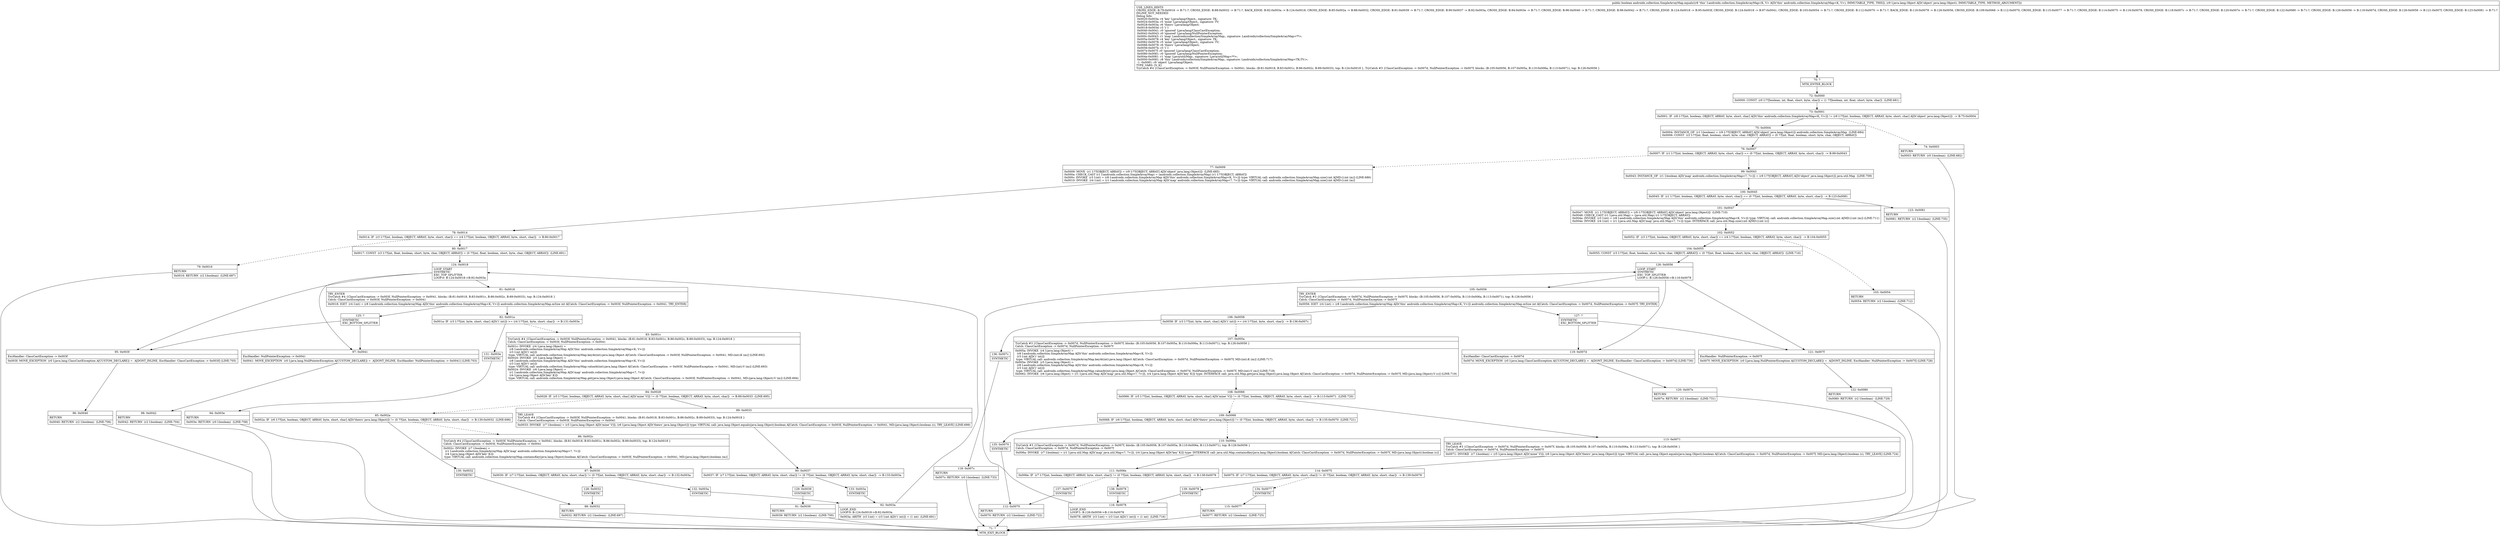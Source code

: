 digraph "CFG forandroidx.collection.SimpleArrayMap.equals(Ljava\/lang\/Object;)Z" {
Node_70 [shape=record,label="{70\:\ ?|MTH_ENTER_BLOCK\l}"];
Node_72 [shape=record,label="{72\:\ 0x0000|0x0000: CONST  (r0 I:??[boolean, int, float, short, byte, char]) = (1 ??[boolean, int, float, short, byte, char])  (LINE:681)\l}"];
Node_73 [shape=record,label="{73\:\ 0x0001|0x0001: IF  (r8 I:??[int, boolean, OBJECT, ARRAY, byte, short, char] A[D('this' androidx.collection.SimpleArrayMap\<K, V\>)]) != (r9 I:??[int, boolean, OBJECT, ARRAY, byte, short, char] A[D('object' java.lang.Object)])  \-\> B:75:0x0004 \l}"];
Node_74 [shape=record,label="{74\:\ 0x0003|RETURN\l|0x0003: RETURN  (r0 I:boolean)  (LINE:682)\l}"];
Node_71 [shape=record,label="{71\:\ ?|MTH_EXIT_BLOCK\l}"];
Node_75 [shape=record,label="{75\:\ 0x0004|0x0004: INSTANCE_OF  (r1 I:boolean) = (r9 I:??[OBJECT, ARRAY] A[D('object' java.lang.Object)]) androidx.collection.SimpleArrayMap  (LINE:684)\l0x0006: CONST  (r2 I:??[int, float, boolean, short, byte, char, OBJECT, ARRAY]) = (0 ??[int, float, boolean, short, byte, char, OBJECT, ARRAY]) \l}"];
Node_76 [shape=record,label="{76\:\ 0x0007|0x0007: IF  (r1 I:??[int, boolean, OBJECT, ARRAY, byte, short, char]) == (0 ??[int, boolean, OBJECT, ARRAY, byte, short, char])  \-\> B:99:0x0043 \l}"];
Node_77 [shape=record,label="{77\:\ 0x0009|0x0009: MOVE  (r1 I:??[OBJECT, ARRAY]) = (r9 I:??[OBJECT, ARRAY] A[D('object' java.lang.Object)])  (LINE:685)\l0x000a: CHECK_CAST (r1 I:androidx.collection.SimpleArrayMap) = (androidx.collection.SimpleArrayMap) (r1 I:??[OBJECT, ARRAY]) \l0x000c: INVOKE  (r3 I:int) = (r8 I:androidx.collection.SimpleArrayMap A[D('this' androidx.collection.SimpleArrayMap\<K, V\>)]) type: VIRTUAL call: androidx.collection.SimpleArrayMap.size():int A[MD:():int (m)] (LINE:686)\l0x0010: INVOKE  (r4 I:int) = (r1 I:androidx.collection.SimpleArrayMap A[D('map' androidx.collection.SimpleArrayMap\<?, ?\>)]) type: VIRTUAL call: androidx.collection.SimpleArrayMap.size():int A[MD:():int (m)]\l}"];
Node_78 [shape=record,label="{78\:\ 0x0014|0x0014: IF  (r3 I:??[int, boolean, OBJECT, ARRAY, byte, short, char]) == (r4 I:??[int, boolean, OBJECT, ARRAY, byte, short, char])  \-\> B:80:0x0017 \l}"];
Node_79 [shape=record,label="{79\:\ 0x0016|RETURN\l|0x0016: RETURN  (r2 I:boolean)  (LINE:687)\l}"];
Node_80 [shape=record,label="{80\:\ 0x0017|0x0017: CONST  (r3 I:??[int, float, boolean, short, byte, char, OBJECT, ARRAY]) = (0 ??[int, float, boolean, short, byte, char, OBJECT, ARRAY])  (LINE:691)\l}"];
Node_124 [shape=record,label="{124\:\ 0x0018|LOOP_START\lSYNTHETIC\lEXC_TOP_SPLITTER\lLOOP:0: B:124:0x0018\-\>B:92:0x003a\l}"];
Node_81 [shape=record,label="{81\:\ 0x0018|TRY_ENTER\lTryCatch #4 \{ClassCastException \-\> 0x003f, NullPointerException \-\> 0x0041, blocks: (B:81:0x0018, B:83:0x001c, B:86:0x002c, B:89:0x0033), top: B:124:0x0018 \}\lCatch: ClassCastException \-\> 0x003f, NullPointerException \-\> 0x0041\l|0x0018: IGET  (r4 I:int) = (r8 I:androidx.collection.SimpleArrayMap A[D('this' androidx.collection.SimpleArrayMap\<K, V\>)]) androidx.collection.SimpleArrayMap.mSize int A[Catch: ClassCastException \-\> 0x003f, NullPointerException \-\> 0x0041, TRY_ENTER]\l}"];
Node_82 [shape=record,label="{82\:\ 0x001a|0x001a: IF  (r3 I:??[int, byte, short, char] A[D('i' int)]) \>= (r4 I:??[int, byte, short, char])  \-\> B:131:0x003e \l}"];
Node_83 [shape=record,label="{83\:\ 0x001c|TryCatch #4 \{ClassCastException \-\> 0x003f, NullPointerException \-\> 0x0041, blocks: (B:81:0x0018, B:83:0x001c, B:86:0x002c, B:89:0x0033), top: B:124:0x0018 \}\lCatch: ClassCastException \-\> 0x003f, NullPointerException \-\> 0x0041\l|0x001c: INVOKE  (r4 I:java.lang.Object) = \l  (r8 I:androidx.collection.SimpleArrayMap A[D('this' androidx.collection.SimpleArrayMap\<K, V\>)])\l  (r3 I:int A[D('i' int)])\l type: VIRTUAL call: androidx.collection.SimpleArrayMap.keyAt(int):java.lang.Object A[Catch: ClassCastException \-\> 0x003f, NullPointerException \-\> 0x0041, MD:(int):K (m)] (LINE:692)\l0x0020: INVOKE  (r5 I:java.lang.Object) = \l  (r8 I:androidx.collection.SimpleArrayMap A[D('this' androidx.collection.SimpleArrayMap\<K, V\>)])\l  (r3 I:int A[D('i' int)])\l type: VIRTUAL call: androidx.collection.SimpleArrayMap.valueAt(int):java.lang.Object A[Catch: ClassCastException \-\> 0x003f, NullPointerException \-\> 0x0041, MD:(int):V (m)] (LINE:693)\l0x0024: INVOKE  (r6 I:java.lang.Object) = \l  (r1 I:androidx.collection.SimpleArrayMap A[D('map' androidx.collection.SimpleArrayMap\<?, ?\>)])\l  (r4 I:java.lang.Object A[D('key' K)])\l type: VIRTUAL call: androidx.collection.SimpleArrayMap.get(java.lang.Object):java.lang.Object A[Catch: ClassCastException \-\> 0x003f, NullPointerException \-\> 0x0041, MD:(java.lang.Object):V (m)] (LINE:694)\l}"];
Node_84 [shape=record,label="{84\:\ 0x0028|0x0028: IF  (r5 I:??[int, boolean, OBJECT, ARRAY, byte, short, char] A[D('mine' V)]) != (0 ??[int, boolean, OBJECT, ARRAY, byte, short, char])  \-\> B:89:0x0033  (LINE:695)\l}"];
Node_85 [shape=record,label="{85\:\ 0x002a|0x002a: IF  (r6 I:??[int, boolean, OBJECT, ARRAY, byte, short, char] A[D('theirs' java.lang.Object)]) != (0 ??[int, boolean, OBJECT, ARRAY, byte, short, char])  \-\> B:130:0x0032  (LINE:696)\l}"];
Node_86 [shape=record,label="{86\:\ 0x002c|TryCatch #4 \{ClassCastException \-\> 0x003f, NullPointerException \-\> 0x0041, blocks: (B:81:0x0018, B:83:0x001c, B:86:0x002c, B:89:0x0033), top: B:124:0x0018 \}\lCatch: ClassCastException \-\> 0x003f, NullPointerException \-\> 0x0041\l|0x002c: INVOKE  (r7 I:boolean) = \l  (r1 I:androidx.collection.SimpleArrayMap A[D('map' androidx.collection.SimpleArrayMap\<?, ?\>)])\l  (r4 I:java.lang.Object A[D('key' K)])\l type: VIRTUAL call: androidx.collection.SimpleArrayMap.containsKey(java.lang.Object):boolean A[Catch: ClassCastException \-\> 0x003f, NullPointerException \-\> 0x0041, MD:(java.lang.Object):boolean (m)]\l}"];
Node_87 [shape=record,label="{87\:\ 0x0030|0x0030: IF  (r7 I:??[int, boolean, OBJECT, ARRAY, byte, short, char]) != (0 ??[int, boolean, OBJECT, ARRAY, byte, short, char])  \-\> B:132:0x003a \l}"];
Node_128 [shape=record,label="{128\:\ 0x0032|SYNTHETIC\l}"];
Node_88 [shape=record,label="{88\:\ 0x0032|RETURN\l|0x0032: RETURN  (r2 I:boolean)  (LINE:697)\l}"];
Node_132 [shape=record,label="{132\:\ 0x003a|SYNTHETIC\l}"];
Node_92 [shape=record,label="{92\:\ 0x003a|LOOP_END\lLOOP:0: B:124:0x0018\-\>B:92:0x003a\l|0x003a: ARITH  (r3 I:int) = (r3 I:int A[D('i' int)]) + (1 int)  (LINE:691)\l}"];
Node_130 [shape=record,label="{130\:\ 0x0032|SYNTHETIC\l}"];
Node_89 [shape=record,label="{89\:\ 0x0033|TRY_LEAVE\lTryCatch #4 \{ClassCastException \-\> 0x003f, NullPointerException \-\> 0x0041, blocks: (B:81:0x0018, B:83:0x001c, B:86:0x002c, B:89:0x0033), top: B:124:0x0018 \}\lCatch: ClassCastException \-\> 0x003f, NullPointerException \-\> 0x0041\l|0x0033: INVOKE  (r7 I:boolean) = (r5 I:java.lang.Object A[D('mine' V)]), (r6 I:java.lang.Object A[D('theirs' java.lang.Object)]) type: VIRTUAL call: java.lang.Object.equals(java.lang.Object):boolean A[Catch: ClassCastException \-\> 0x003f, NullPointerException \-\> 0x0041, MD:(java.lang.Object):boolean (c), TRY_LEAVE] (LINE:699)\l}"];
Node_90 [shape=record,label="{90\:\ 0x0037|0x0037: IF  (r7 I:??[int, boolean, OBJECT, ARRAY, byte, short, char]) != (0 ??[int, boolean, OBJECT, ARRAY, byte, short, char])  \-\> B:133:0x003a \l}"];
Node_129 [shape=record,label="{129\:\ 0x0039|SYNTHETIC\l}"];
Node_91 [shape=record,label="{91\:\ 0x0039|RETURN\l|0x0039: RETURN  (r2 I:boolean)  (LINE:700)\l}"];
Node_133 [shape=record,label="{133\:\ 0x003a|SYNTHETIC\l}"];
Node_131 [shape=record,label="{131\:\ 0x003e|SYNTHETIC\l}"];
Node_94 [shape=record,label="{94\:\ 0x003e|RETURN\l|0x003e: RETURN  (r0 I:boolean)  (LINE:708)\l}"];
Node_125 [shape=record,label="{125\:\ ?|SYNTHETIC\lEXC_BOTTOM_SPLITTER\l}"];
Node_95 [shape=record,label="{95\:\ 0x003f|ExcHandler: ClassCastException \-\> 0x003f\l|0x003f: MOVE_EXCEPTION  (r0 I:java.lang.ClassCastException A[CUSTOM_DECLARE]) =  A[DONT_INLINE, ExcHandler: ClassCastException \-\> 0x003f] (LINE:705)\l}"];
Node_96 [shape=record,label="{96\:\ 0x0040|RETURN\l|0x0040: RETURN  (r2 I:boolean)  (LINE:706)\l}"];
Node_97 [shape=record,label="{97\:\ 0x0041|ExcHandler: NullPointerException \-\> 0x0041\l|0x0041: MOVE_EXCEPTION  (r0 I:java.lang.NullPointerException A[CUSTOM_DECLARE]) =  A[DONT_INLINE, ExcHandler: NullPointerException \-\> 0x0041] (LINE:703)\l}"];
Node_98 [shape=record,label="{98\:\ 0x0042|RETURN\l|0x0042: RETURN  (r2 I:boolean)  (LINE:704)\l}"];
Node_99 [shape=record,label="{99\:\ 0x0043|0x0043: INSTANCE_OF  (r1 I:boolean A[D('map' androidx.collection.SimpleArrayMap\<?, ?\>)]) = (r9 I:??[OBJECT, ARRAY] A[D('object' java.lang.Object)]) java.util.Map  (LINE:709)\l}"];
Node_100 [shape=record,label="{100\:\ 0x0045|0x0045: IF  (r1 I:??[int, boolean, OBJECT, ARRAY, byte, short, char]) == (0 ??[int, boolean, OBJECT, ARRAY, byte, short, char])  \-\> B:123:0x0081 \l}"];
Node_101 [shape=record,label="{101\:\ 0x0047|0x0047: MOVE  (r1 I:??[OBJECT, ARRAY]) = (r9 I:??[OBJECT, ARRAY] A[D('object' java.lang.Object)])  (LINE:710)\l0x0048: CHECK_CAST (r1 I:java.util.Map) = (java.util.Map) (r1 I:??[OBJECT, ARRAY]) \l0x004a: INVOKE  (r3 I:int) = (r8 I:androidx.collection.SimpleArrayMap A[D('this' androidx.collection.SimpleArrayMap\<K, V\>)]) type: VIRTUAL call: androidx.collection.SimpleArrayMap.size():int A[MD:():int (m)] (LINE:711)\l0x004e: INVOKE  (r4 I:int) = (r1 I:java.util.Map A[D('map' java.util.Map\<?, ?\>)]) type: INTERFACE call: java.util.Map.size():int A[MD:():int (c)]\l}"];
Node_102 [shape=record,label="{102\:\ 0x0052|0x0052: IF  (r3 I:??[int, boolean, OBJECT, ARRAY, byte, short, char]) == (r4 I:??[int, boolean, OBJECT, ARRAY, byte, short, char])  \-\> B:104:0x0055 \l}"];
Node_103 [shape=record,label="{103\:\ 0x0054|RETURN\l|0x0054: RETURN  (r2 I:boolean)  (LINE:712)\l}"];
Node_104 [shape=record,label="{104\:\ 0x0055|0x0055: CONST  (r3 I:??[int, float, boolean, short, byte, char, OBJECT, ARRAY]) = (0 ??[int, float, boolean, short, byte, char, OBJECT, ARRAY])  (LINE:716)\l}"];
Node_126 [shape=record,label="{126\:\ 0x0056|LOOP_START\lSYNTHETIC\lEXC_TOP_SPLITTER\lLOOP:1: B:126:0x0056\-\>B:116:0x0078\l}"];
Node_105 [shape=record,label="{105\:\ 0x0056|TRY_ENTER\lTryCatch #3 \{ClassCastException \-\> 0x007d, NullPointerException \-\> 0x007f, blocks: (B:105:0x0056, B:107:0x005a, B:110:0x006a, B:113:0x0071), top: B:126:0x0056 \}\lCatch: ClassCastException \-\> 0x007d, NullPointerException \-\> 0x007f\l|0x0056: IGET  (r4 I:int) = (r8 I:androidx.collection.SimpleArrayMap A[D('this' androidx.collection.SimpleArrayMap\<K, V\>)]) androidx.collection.SimpleArrayMap.mSize int A[Catch: ClassCastException \-\> 0x007d, NullPointerException \-\> 0x007f, TRY_ENTER]\l}"];
Node_106 [shape=record,label="{106\:\ 0x0058|0x0058: IF  (r3 I:??[int, byte, short, char] A[D('i' int)]) \>= (r4 I:??[int, byte, short, char])  \-\> B:136:0x007c \l}"];
Node_107 [shape=record,label="{107\:\ 0x005a|TryCatch #3 \{ClassCastException \-\> 0x007d, NullPointerException \-\> 0x007f, blocks: (B:105:0x0056, B:107:0x005a, B:110:0x006a, B:113:0x0071), top: B:126:0x0056 \}\lCatch: ClassCastException \-\> 0x007d, NullPointerException \-\> 0x007f\l|0x005a: INVOKE  (r4 I:java.lang.Object) = \l  (r8 I:androidx.collection.SimpleArrayMap A[D('this' androidx.collection.SimpleArrayMap\<K, V\>)])\l  (r3 I:int A[D('i' int)])\l type: VIRTUAL call: androidx.collection.SimpleArrayMap.keyAt(int):java.lang.Object A[Catch: ClassCastException \-\> 0x007d, NullPointerException \-\> 0x007f, MD:(int):K (m)] (LINE:717)\l0x005e: INVOKE  (r5 I:java.lang.Object) = \l  (r8 I:androidx.collection.SimpleArrayMap A[D('this' androidx.collection.SimpleArrayMap\<K, V\>)])\l  (r3 I:int A[D('i' int)])\l type: VIRTUAL call: androidx.collection.SimpleArrayMap.valueAt(int):java.lang.Object A[Catch: ClassCastException \-\> 0x007d, NullPointerException \-\> 0x007f, MD:(int):V (m)] (LINE:718)\l0x0062: INVOKE  (r6 I:java.lang.Object) = (r1 I:java.util.Map A[D('map' java.util.Map\<?, ?\>)]), (r4 I:java.lang.Object A[D('key' K)]) type: INTERFACE call: java.util.Map.get(java.lang.Object):java.lang.Object A[Catch: ClassCastException \-\> 0x007d, NullPointerException \-\> 0x007f, MD:(java.lang.Object):V (c)] (LINE:719)\l}"];
Node_108 [shape=record,label="{108\:\ 0x0066|0x0066: IF  (r5 I:??[int, boolean, OBJECT, ARRAY, byte, short, char] A[D('mine' V)]) != (0 ??[int, boolean, OBJECT, ARRAY, byte, short, char])  \-\> B:113:0x0071  (LINE:720)\l}"];
Node_109 [shape=record,label="{109\:\ 0x0068|0x0068: IF  (r6 I:??[int, boolean, OBJECT, ARRAY, byte, short, char] A[D('theirs' java.lang.Object)]) != (0 ??[int, boolean, OBJECT, ARRAY, byte, short, char])  \-\> B:135:0x0070  (LINE:721)\l}"];
Node_110 [shape=record,label="{110\:\ 0x006a|TryCatch #3 \{ClassCastException \-\> 0x007d, NullPointerException \-\> 0x007f, blocks: (B:105:0x0056, B:107:0x005a, B:110:0x006a, B:113:0x0071), top: B:126:0x0056 \}\lCatch: ClassCastException \-\> 0x007d, NullPointerException \-\> 0x007f\l|0x006a: INVOKE  (r7 I:boolean) = (r1 I:java.util.Map A[D('map' java.util.Map\<?, ?\>)]), (r4 I:java.lang.Object A[D('key' K)]) type: INTERFACE call: java.util.Map.containsKey(java.lang.Object):boolean A[Catch: ClassCastException \-\> 0x007d, NullPointerException \-\> 0x007f, MD:(java.lang.Object):boolean (c)]\l}"];
Node_111 [shape=record,label="{111\:\ 0x006e|0x006e: IF  (r7 I:??[int, boolean, OBJECT, ARRAY, byte, short, char]) != (0 ??[int, boolean, OBJECT, ARRAY, byte, short, char])  \-\> B:138:0x0078 \l}"];
Node_137 [shape=record,label="{137\:\ 0x0070|SYNTHETIC\l}"];
Node_112 [shape=record,label="{112\:\ 0x0070|RETURN\l|0x0070: RETURN  (r2 I:boolean)  (LINE:722)\l}"];
Node_138 [shape=record,label="{138\:\ 0x0078|SYNTHETIC\l}"];
Node_116 [shape=record,label="{116\:\ 0x0078|LOOP_END\lLOOP:1: B:126:0x0056\-\>B:116:0x0078\l|0x0078: ARITH  (r3 I:int) = (r3 I:int A[D('i' int)]) + (1 int)  (LINE:716)\l}"];
Node_135 [shape=record,label="{135\:\ 0x0070|SYNTHETIC\l}"];
Node_113 [shape=record,label="{113\:\ 0x0071|TRY_LEAVE\lTryCatch #3 \{ClassCastException \-\> 0x007d, NullPointerException \-\> 0x007f, blocks: (B:105:0x0056, B:107:0x005a, B:110:0x006a, B:113:0x0071), top: B:126:0x0056 \}\lCatch: ClassCastException \-\> 0x007d, NullPointerException \-\> 0x007f\l|0x0071: INVOKE  (r7 I:boolean) = (r5 I:java.lang.Object A[D('mine' V)]), (r6 I:java.lang.Object A[D('theirs' java.lang.Object)]) type: VIRTUAL call: java.lang.Object.equals(java.lang.Object):boolean A[Catch: ClassCastException \-\> 0x007d, NullPointerException \-\> 0x007f, MD:(java.lang.Object):boolean (c), TRY_LEAVE] (LINE:724)\l}"];
Node_114 [shape=record,label="{114\:\ 0x0075|0x0075: IF  (r7 I:??[int, boolean, OBJECT, ARRAY, byte, short, char]) != (0 ??[int, boolean, OBJECT, ARRAY, byte, short, char])  \-\> B:139:0x0078 \l}"];
Node_134 [shape=record,label="{134\:\ 0x0077|SYNTHETIC\l}"];
Node_115 [shape=record,label="{115\:\ 0x0077|RETURN\l|0x0077: RETURN  (r2 I:boolean)  (LINE:725)\l}"];
Node_139 [shape=record,label="{139\:\ 0x0078|SYNTHETIC\l}"];
Node_136 [shape=record,label="{136\:\ 0x007c|SYNTHETIC\l}"];
Node_118 [shape=record,label="{118\:\ 0x007c|RETURN\l|0x007c: RETURN  (r0 I:boolean)  (LINE:733)\l}"];
Node_127 [shape=record,label="{127\:\ ?|SYNTHETIC\lEXC_BOTTOM_SPLITTER\l}"];
Node_119 [shape=record,label="{119\:\ 0x007d|ExcHandler: ClassCastException \-\> 0x007d\l|0x007d: MOVE_EXCEPTION  (r0 I:java.lang.ClassCastException A[CUSTOM_DECLARE]) =  A[DONT_INLINE, ExcHandler: ClassCastException \-\> 0x007d] (LINE:730)\l}"];
Node_120 [shape=record,label="{120\:\ 0x007e|RETURN\l|0x007e: RETURN  (r2 I:boolean)  (LINE:731)\l}"];
Node_121 [shape=record,label="{121\:\ 0x007f|ExcHandler: NullPointerException \-\> 0x007f\l|0x007f: MOVE_EXCEPTION  (r0 I:java.lang.NullPointerException A[CUSTOM_DECLARE]) =  A[DONT_INLINE, ExcHandler: NullPointerException \-\> 0x007f] (LINE:728)\l}"];
Node_122 [shape=record,label="{122\:\ 0x0080|RETURN\l|0x0080: RETURN  (r2 I:boolean)  (LINE:729)\l}"];
Node_123 [shape=record,label="{123\:\ 0x0081|RETURN\l|0x0081: RETURN  (r2 I:boolean)  (LINE:735)\l}"];
MethodNode[shape=record,label="{public boolean androidx.collection.SimpleArrayMap.equals((r8 'this' I:androidx.collection.SimpleArrayMap\<K, V\> A[D('this' androidx.collection.SimpleArrayMap\<K, V\>), IMMUTABLE_TYPE, THIS]), (r9 I:java.lang.Object A[D('object' java.lang.Object), IMMUTABLE_TYPE, METHOD_ARGUMENT]))  | USE_LINES_HINTS\lCROSS_EDGE: B:79:0x0016 \-\> B:71:?, CROSS_EDGE: B:88:0x0032 \-\> B:71:?, BACK_EDGE: B:92:0x003a \-\> B:124:0x0018, CROSS_EDGE: B:85:0x002a \-\> B:88:0x0032, CROSS_EDGE: B:91:0x0039 \-\> B:71:?, CROSS_EDGE: B:90:0x0037 \-\> B:92:0x003a, CROSS_EDGE: B:94:0x003e \-\> B:71:?, CROSS_EDGE: B:96:0x0040 \-\> B:71:?, CROSS_EDGE: B:98:0x0042 \-\> B:71:?, CROSS_EDGE: B:124:0x0018 \-\> B:95:0x003f, CROSS_EDGE: B:124:0x0018 \-\> B:97:0x0041, CROSS_EDGE: B:103:0x0054 \-\> B:71:?, CROSS_EDGE: B:112:0x0070 \-\> B:71:?, BACK_EDGE: B:116:0x0078 \-\> B:126:0x0056, CROSS_EDGE: B:109:0x0068 \-\> B:112:0x0070, CROSS_EDGE: B:115:0x0077 \-\> B:71:?, CROSS_EDGE: B:114:0x0075 \-\> B:116:0x0078, CROSS_EDGE: B:118:0x007c \-\> B:71:?, CROSS_EDGE: B:120:0x007e \-\> B:71:?, CROSS_EDGE: B:122:0x0080 \-\> B:71:?, CROSS_EDGE: B:126:0x0056 \-\> B:119:0x007d, CROSS_EDGE: B:126:0x0056 \-\> B:121:0x007f, CROSS_EDGE: B:123:0x0081 \-\> B:71:?\lINLINE_NOT_NEEDED\lDebug Info:\l  0x0020\-0x003a: r4 'key' Ljava\/lang\/Object;, signature: TK;\l  0x0024\-0x003a: r5 'mine' Ljava\/lang\/Object;, signature: TV;\l  0x0028\-0x003a: r6 'theirs' Ljava\/lang\/Object;\l  0x0018\-0x003d: r3 'i' I\l  0x0040\-0x0041: r0 'ignored' Ljava\/lang\/ClassCastException;\l  0x0042\-0x0043: r0 'ignored' Ljava\/lang\/NullPointerException;\l  0x000c\-0x0043: r1 'map' Landroidx\/collection\/SimpleArrayMap;, signature: Landroidx\/collection\/SimpleArrayMap\<**\>;\l  0x005e\-0x0078: r4 'key' Ljava\/lang\/Object;, signature: TK;\l  0x0062\-0x0078: r5 'mine' Ljava\/lang\/Object;, signature: TV;\l  0x0066\-0x0078: r6 'theirs' Ljava\/lang\/Object;\l  0x0056\-0x007b: r3 'i' I\l  0x007e\-0x007f: r0 'ignored' Ljava\/lang\/ClassCastException;\l  0x0080\-0x0081: r0 'ignored' Ljava\/lang\/NullPointerException;\l  0x004a\-0x0081: r1 'map' Ljava\/util\/Map;, signature: Ljava\/util\/Map\<**\>;\l  0x0000\-0x0081: r8 'this' Landroidx\/collection\/SimpleArrayMap;, signature: Landroidx\/collection\/SimpleArrayMap\<TK;TV;\>;\l  \-1 \-0x0081: r9 'object' Ljava\/lang\/Object;\lTYPE_VARS: [V, K]\lTryCatch #4 \{ClassCastException \-\> 0x003f, NullPointerException \-\> 0x0041, blocks: (B:81:0x0018, B:83:0x001c, B:86:0x002c, B:89:0x0033), top: B:124:0x0018 \}, TryCatch #3 \{ClassCastException \-\> 0x007d, NullPointerException \-\> 0x007f, blocks: (B:105:0x0056, B:107:0x005a, B:110:0x006a, B:113:0x0071), top: B:126:0x0056 \}\l}"];
MethodNode -> Node_70;Node_70 -> Node_72;
Node_72 -> Node_73;
Node_73 -> Node_74[style=dashed];
Node_73 -> Node_75;
Node_74 -> Node_71;
Node_75 -> Node_76;
Node_76 -> Node_77[style=dashed];
Node_76 -> Node_99;
Node_77 -> Node_78;
Node_78 -> Node_79[style=dashed];
Node_78 -> Node_80;
Node_79 -> Node_71;
Node_80 -> Node_124;
Node_124 -> Node_81;
Node_124 -> Node_95;
Node_124 -> Node_97;
Node_81 -> Node_82;
Node_81 -> Node_125;
Node_82 -> Node_83[style=dashed];
Node_82 -> Node_131;
Node_83 -> Node_84;
Node_84 -> Node_85[style=dashed];
Node_84 -> Node_89;
Node_85 -> Node_86[style=dashed];
Node_85 -> Node_130;
Node_86 -> Node_87;
Node_87 -> Node_128[style=dashed];
Node_87 -> Node_132;
Node_128 -> Node_88;
Node_88 -> Node_71;
Node_132 -> Node_92;
Node_92 -> Node_124;
Node_130 -> Node_88;
Node_89 -> Node_90;
Node_90 -> Node_129[style=dashed];
Node_90 -> Node_133;
Node_129 -> Node_91;
Node_91 -> Node_71;
Node_133 -> Node_92;
Node_131 -> Node_94;
Node_94 -> Node_71;
Node_125 -> Node_95;
Node_125 -> Node_97;
Node_95 -> Node_96;
Node_96 -> Node_71;
Node_97 -> Node_98;
Node_98 -> Node_71;
Node_99 -> Node_100;
Node_100 -> Node_101[style=dashed];
Node_100 -> Node_123;
Node_101 -> Node_102;
Node_102 -> Node_103[style=dashed];
Node_102 -> Node_104;
Node_103 -> Node_71;
Node_104 -> Node_126;
Node_126 -> Node_105;
Node_126 -> Node_119;
Node_126 -> Node_121;
Node_105 -> Node_106;
Node_105 -> Node_127;
Node_106 -> Node_107[style=dashed];
Node_106 -> Node_136;
Node_107 -> Node_108;
Node_108 -> Node_109[style=dashed];
Node_108 -> Node_113;
Node_109 -> Node_110[style=dashed];
Node_109 -> Node_135;
Node_110 -> Node_111;
Node_111 -> Node_137[style=dashed];
Node_111 -> Node_138;
Node_137 -> Node_112;
Node_112 -> Node_71;
Node_138 -> Node_116;
Node_116 -> Node_126;
Node_135 -> Node_112;
Node_113 -> Node_114;
Node_114 -> Node_134[style=dashed];
Node_114 -> Node_139;
Node_134 -> Node_115;
Node_115 -> Node_71;
Node_139 -> Node_116;
Node_136 -> Node_118;
Node_118 -> Node_71;
Node_127 -> Node_119;
Node_127 -> Node_121;
Node_119 -> Node_120;
Node_120 -> Node_71;
Node_121 -> Node_122;
Node_122 -> Node_71;
Node_123 -> Node_71;
}

